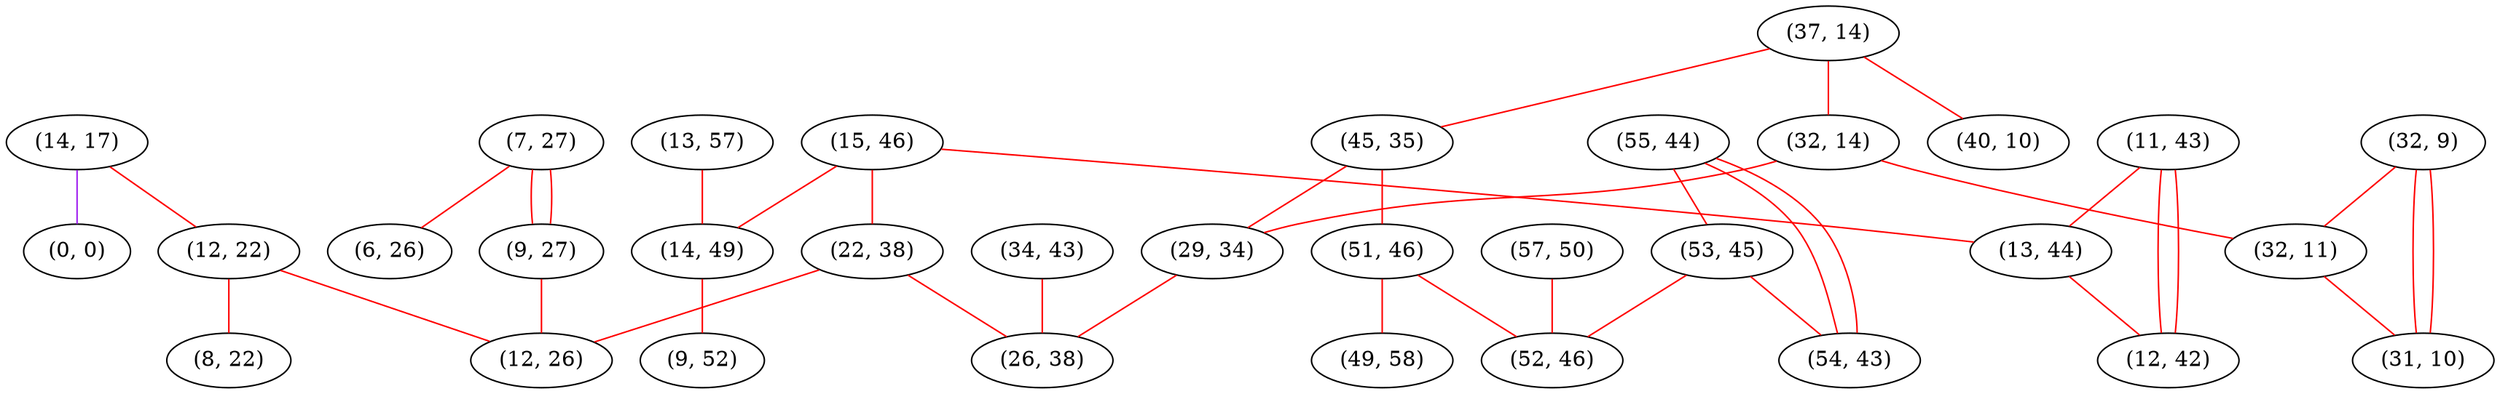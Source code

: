 graph "" {
"(14, 17)";
"(57, 50)";
"(37, 14)";
"(55, 44)";
"(32, 9)";
"(53, 45)";
"(11, 43)";
"(45, 35)";
"(32, 14)";
"(34, 43)";
"(51, 46)";
"(52, 46)";
"(29, 34)";
"(13, 57)";
"(49, 58)";
"(15, 46)";
"(13, 44)";
"(0, 0)";
"(7, 27)";
"(22, 38)";
"(40, 10)";
"(32, 11)";
"(54, 43)";
"(12, 42)";
"(6, 26)";
"(12, 22)";
"(31, 10)";
"(14, 49)";
"(9, 27)";
"(9, 52)";
"(8, 22)";
"(12, 26)";
"(26, 38)";
"(14, 17)" -- "(0, 0)"  [color=purple, key=0, weight=4];
"(14, 17)" -- "(12, 22)"  [color=red, key=0, weight=1];
"(57, 50)" -- "(52, 46)"  [color=red, key=0, weight=1];
"(37, 14)" -- "(32, 14)"  [color=red, key=0, weight=1];
"(37, 14)" -- "(40, 10)"  [color=red, key=0, weight=1];
"(37, 14)" -- "(45, 35)"  [color=red, key=0, weight=1];
"(55, 44)" -- "(54, 43)"  [color=red, key=0, weight=1];
"(55, 44)" -- "(54, 43)"  [color=red, key=1, weight=1];
"(55, 44)" -- "(53, 45)"  [color=red, key=0, weight=1];
"(32, 9)" -- "(32, 11)"  [color=red, key=0, weight=1];
"(32, 9)" -- "(31, 10)"  [color=red, key=0, weight=1];
"(32, 9)" -- "(31, 10)"  [color=red, key=1, weight=1];
"(53, 45)" -- "(54, 43)"  [color=red, key=0, weight=1];
"(53, 45)" -- "(52, 46)"  [color=red, key=0, weight=1];
"(11, 43)" -- "(12, 42)"  [color=red, key=0, weight=1];
"(11, 43)" -- "(12, 42)"  [color=red, key=1, weight=1];
"(11, 43)" -- "(13, 44)"  [color=red, key=0, weight=1];
"(45, 35)" -- "(29, 34)"  [color=red, key=0, weight=1];
"(45, 35)" -- "(51, 46)"  [color=red, key=0, weight=1];
"(32, 14)" -- "(32, 11)"  [color=red, key=0, weight=1];
"(32, 14)" -- "(29, 34)"  [color=red, key=0, weight=1];
"(34, 43)" -- "(26, 38)"  [color=red, key=0, weight=1];
"(51, 46)" -- "(49, 58)"  [color=red, key=0, weight=1];
"(51, 46)" -- "(52, 46)"  [color=red, key=0, weight=1];
"(29, 34)" -- "(26, 38)"  [color=red, key=0, weight=1];
"(13, 57)" -- "(14, 49)"  [color=red, key=0, weight=1];
"(15, 46)" -- "(14, 49)"  [color=red, key=0, weight=1];
"(15, 46)" -- "(13, 44)"  [color=red, key=0, weight=1];
"(15, 46)" -- "(22, 38)"  [color=red, key=0, weight=1];
"(13, 44)" -- "(12, 42)"  [color=red, key=0, weight=1];
"(7, 27)" -- "(9, 27)"  [color=red, key=0, weight=1];
"(7, 27)" -- "(9, 27)"  [color=red, key=1, weight=1];
"(7, 27)" -- "(6, 26)"  [color=red, key=0, weight=1];
"(22, 38)" -- "(12, 26)"  [color=red, key=0, weight=1];
"(22, 38)" -- "(26, 38)"  [color=red, key=0, weight=1];
"(32, 11)" -- "(31, 10)"  [color=red, key=0, weight=1];
"(12, 22)" -- "(12, 26)"  [color=red, key=0, weight=1];
"(12, 22)" -- "(8, 22)"  [color=red, key=0, weight=1];
"(14, 49)" -- "(9, 52)"  [color=red, key=0, weight=1];
"(9, 27)" -- "(12, 26)"  [color=red, key=0, weight=1];
}
